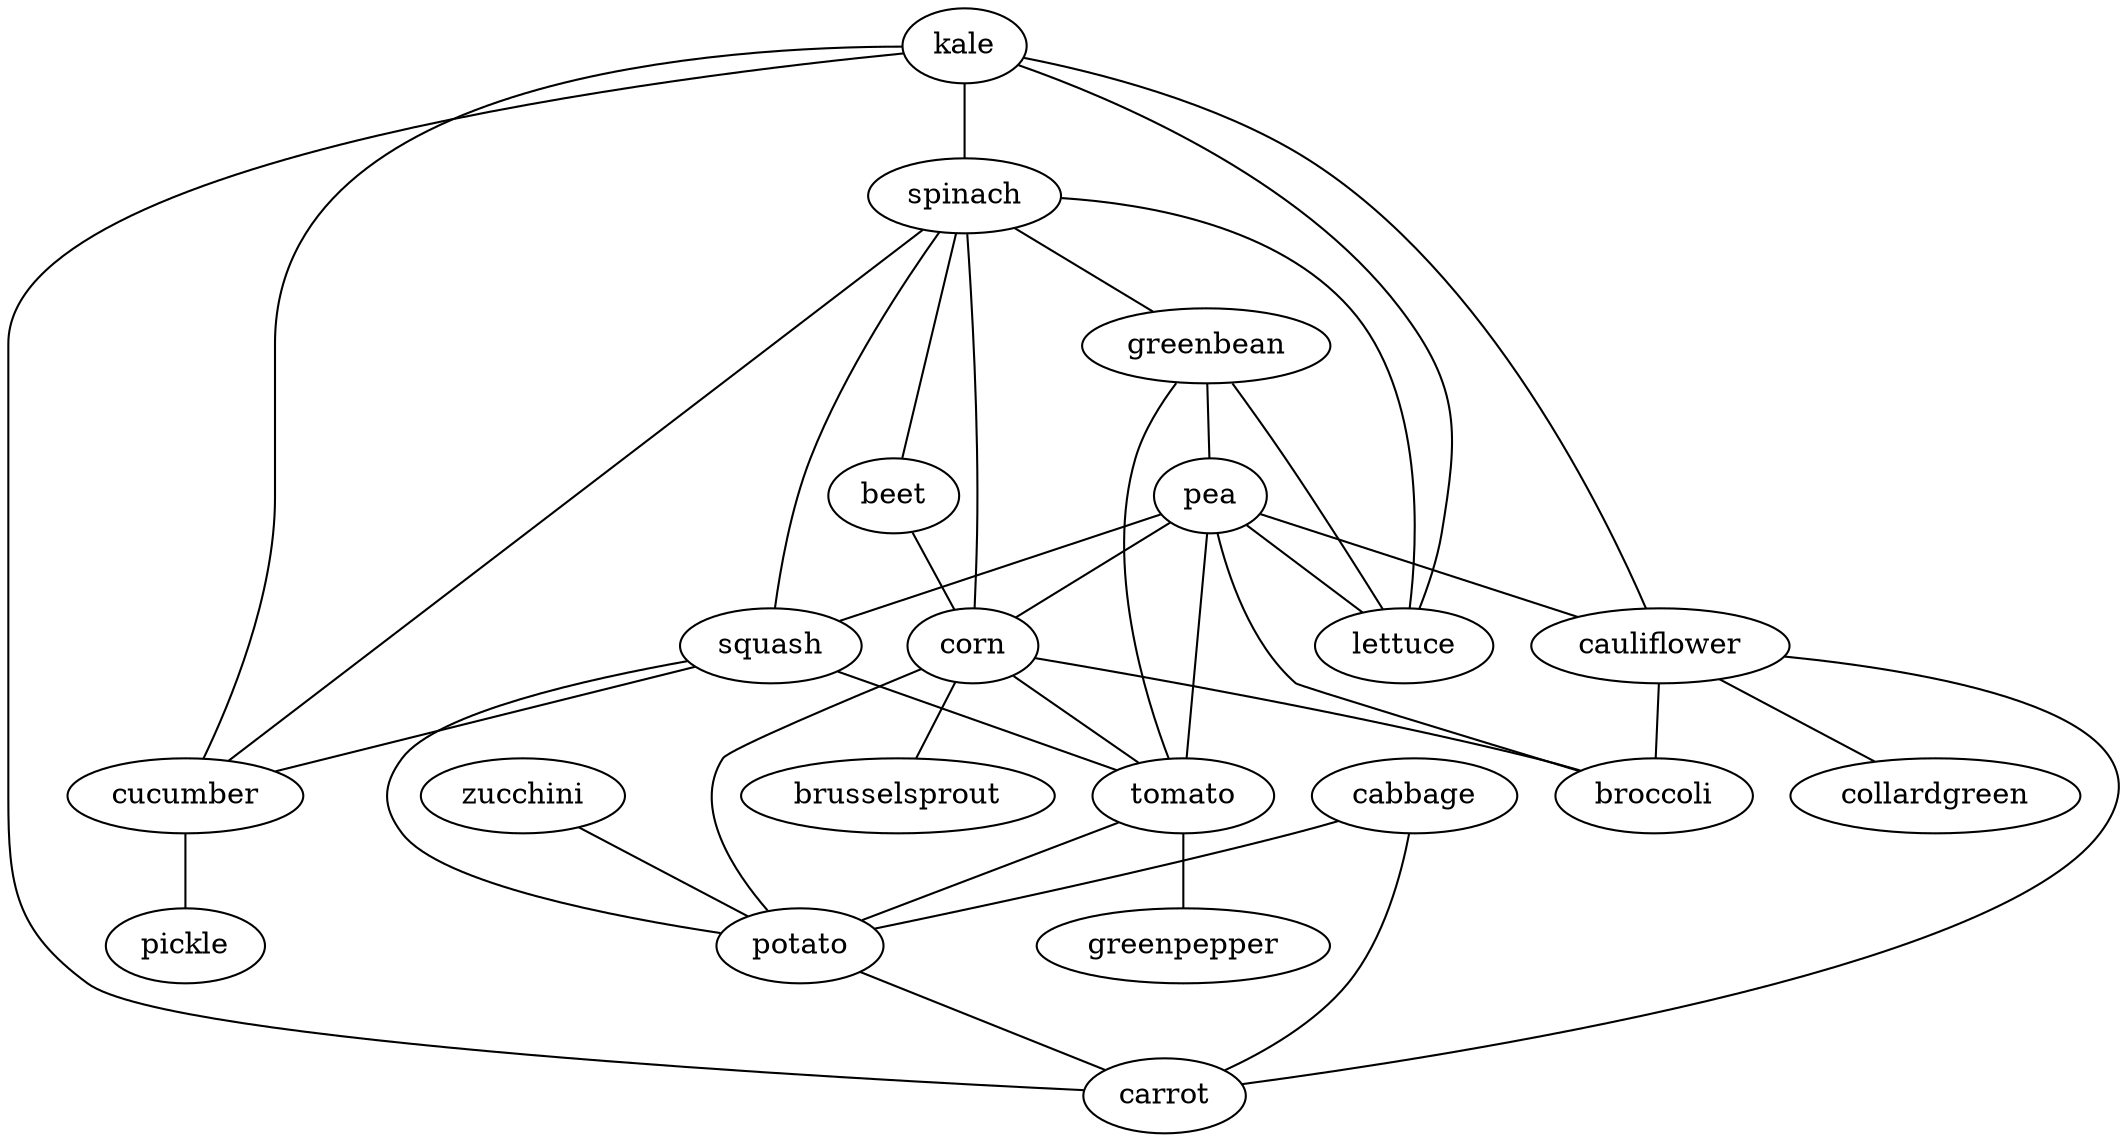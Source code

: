 strict graph G {
kale;
spinach;
greenbean;
beet;
pea;
zucchini;
cauliflower;
corn;
squash;
collardgreen;
cucumber;
cabbage;
broccoli;
tomato;
brusselsprout;
lettuce;
potato;
carrot;
greenpepper;
pickle;
kale -- cauliflower  [weight=1];
kale -- spinach  [weight=1];
kale -- lettuce  [weight=1];
kale -- carrot  [weight=1];
kale -- cucumber  [weight=1];
spinach -- squash  [weight=1];
spinach -- greenbean  [weight=1];
spinach -- lettuce  [weight=1];
spinach -- beet  [weight=1];
spinach -- cucumber  [weight=1];
spinach -- corn  [weight=1];
greenbean -- tomato  [weight=1];
greenbean -- lettuce  [weight=1];
greenbean -- pea  [weight=1];
beet -- corn  [weight=1];
pea -- tomato  [weight=1];
pea -- cauliflower  [weight=1];
pea -- corn  [weight=1];
pea -- squash  [weight=1];
pea -- lettuce  [weight=1];
pea -- broccoli  [weight=1];
zucchini -- potato  [weight=1];
cauliflower -- carrot  [weight=1];
cauliflower -- collardgreen  [weight=1];
cauliflower -- broccoli  [weight=1];
corn -- tomato  [weight=1];
corn -- brusselsprout  [weight=1];
corn -- potato  [weight=1];
corn -- broccoli  [weight=1];
squash -- tomato  [weight=1];
squash -- potato  [weight=1];
squash -- cucumber  [weight=1];
cucumber -- pickle  [weight=1];
cabbage -- carrot  [weight=1];
cabbage -- potato  [weight=1];
tomato -- potato  [weight=1];
tomato -- greenpepper  [weight=1];
potato -- carrot  [weight=1];
}
